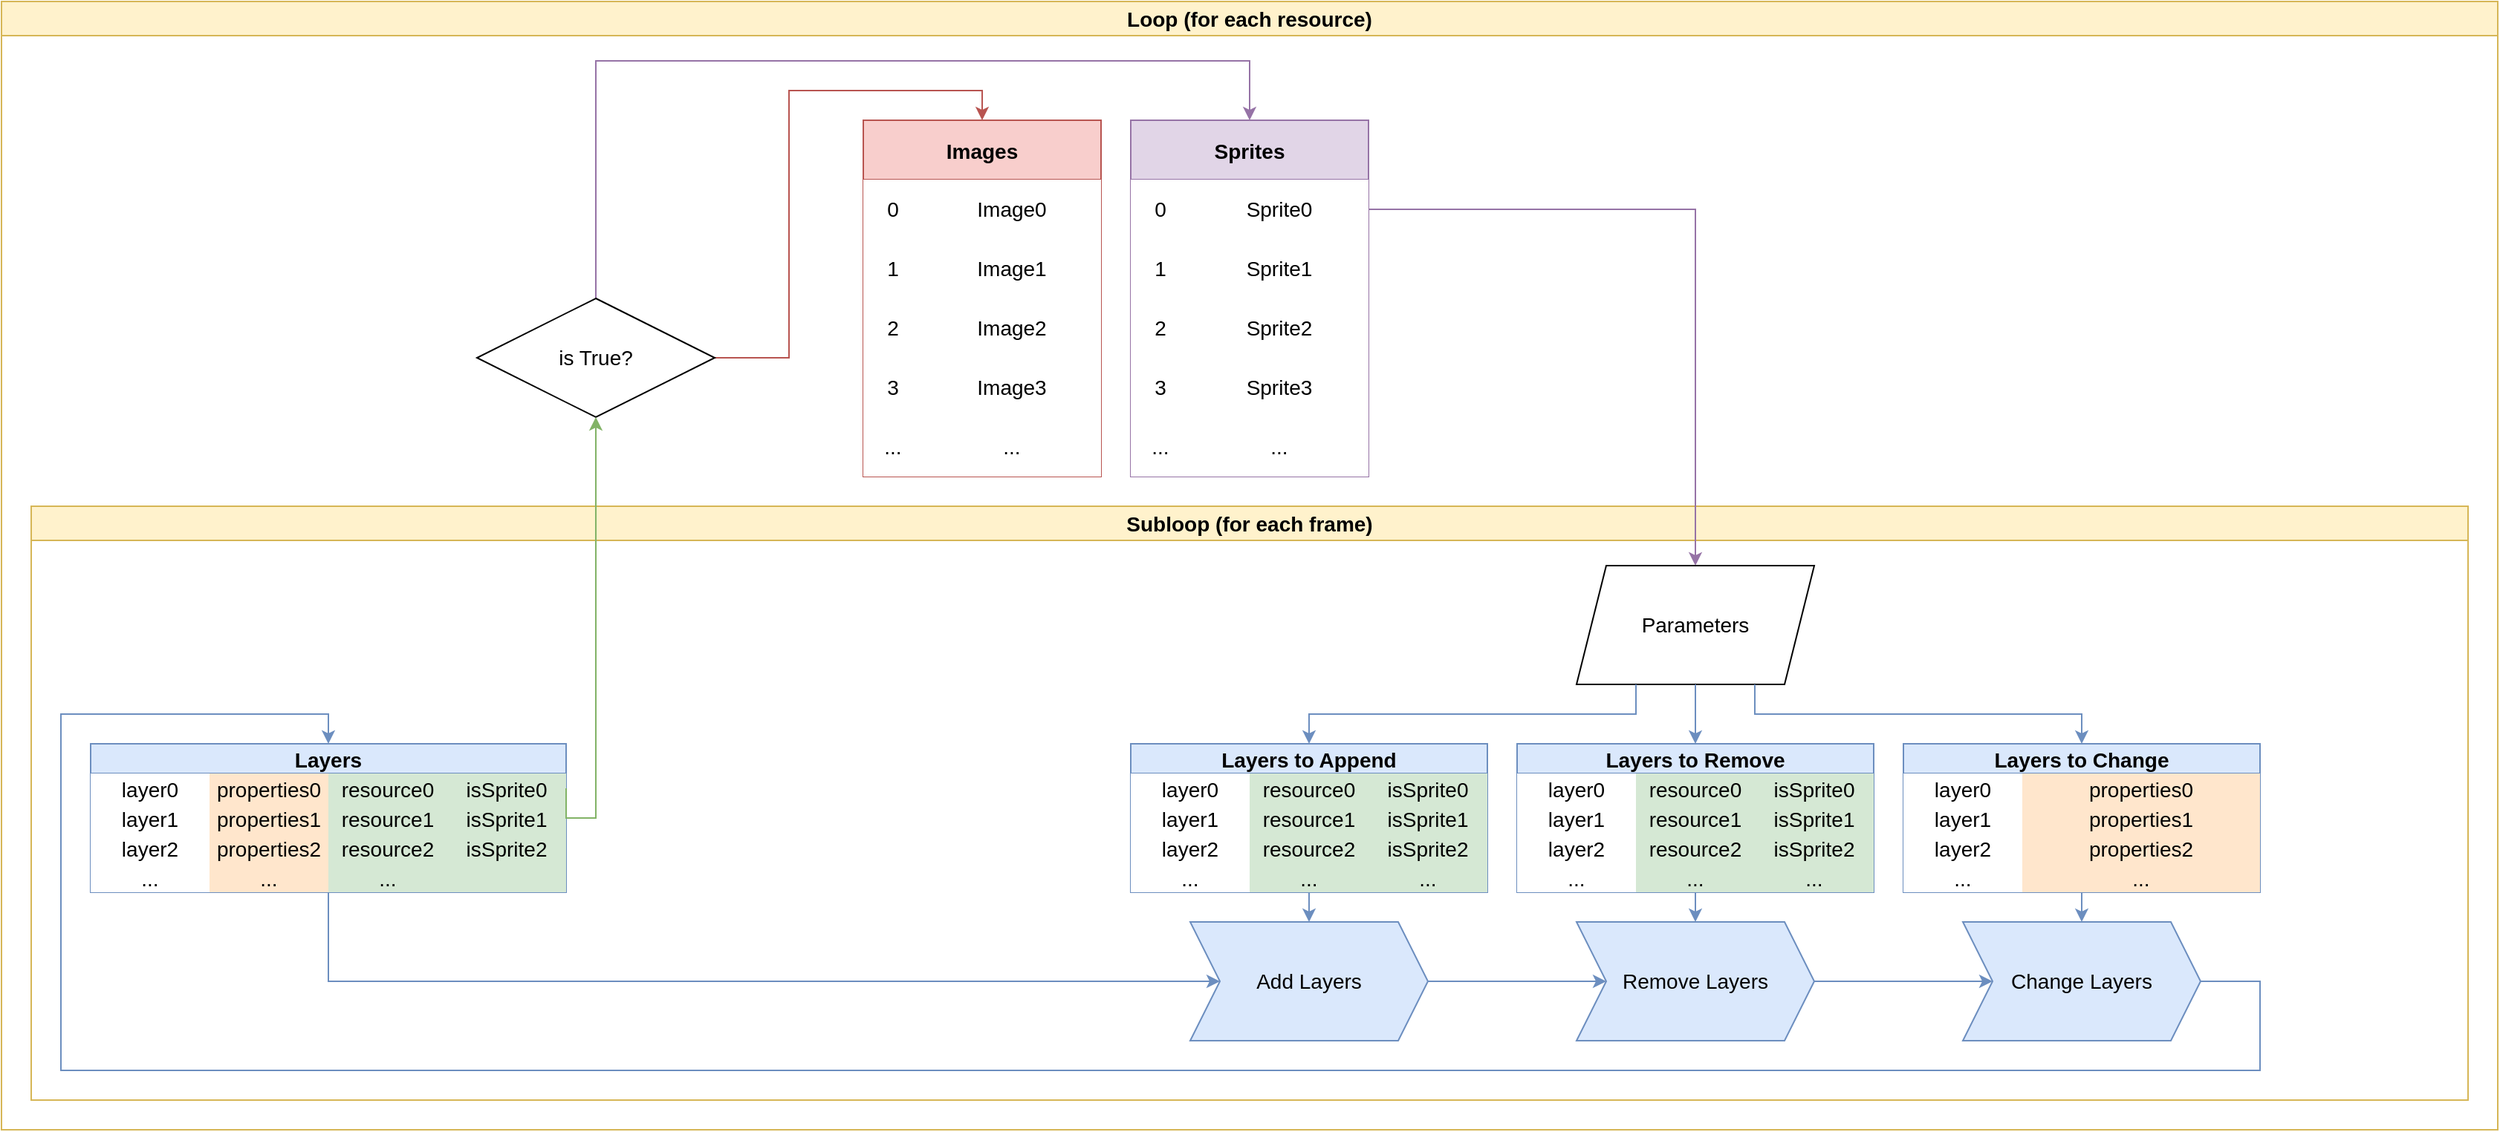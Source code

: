 <mxfile version="20.8.23" type="github">
  <diagram name="Page-1" id="c7558073-3199-34d8-9f00-42111426c3f3">
    <mxGraphModel dx="2825" dy="1462" grid="1" gridSize="10" guides="1" tooltips="1" connect="1" arrows="1" fold="1" page="0" pageScale="1" pageWidth="826" pageHeight="1169" background="none" math="0" shadow="0">
      <root>
        <mxCell id="0" />
        <mxCell id="1" parent="0" />
        <mxCell id="cezDRyDo6ckb8bEJlHmn-552" value="Loop (for each resource)" style="swimlane;whiteSpace=wrap;html=1;labelBackgroundColor=none;fontSize=14;fillColor=#fff2cc;strokeColor=#d6b656;fillStyle=auto;rounded=0;shadow=0;swimlaneLine=1;glass=0;swimlaneFillColor=none;" vertex="1" parent="1">
          <mxGeometry x="-660" y="-160" width="1680" height="760" as="geometry" />
        </mxCell>
        <mxCell id="cezDRyDo6ckb8bEJlHmn-385" value="Sprites" style="shape=table;startSize=40;container=1;collapsible=0;childLayout=tableLayout;strokeColor=#9673a6;fontSize=14;labelBackgroundColor=none;fillColor=#e1d5e7;fontStyle=1" vertex="1" parent="cezDRyDo6ckb8bEJlHmn-552">
          <mxGeometry x="760" y="80" width="160" height="240" as="geometry" />
        </mxCell>
        <mxCell id="cezDRyDo6ckb8bEJlHmn-386" value="" style="shape=tableRow;horizontal=0;startSize=0;swimlaneHead=0;swimlaneBody=0;strokeColor=inherit;top=0;left=0;bottom=0;right=0;collapsible=0;dropTarget=0;fillColor=none;points=[[0,0.5],[1,0.5]];portConstraint=eastwest;fontSize=14;" vertex="1" parent="cezDRyDo6ckb8bEJlHmn-385">
          <mxGeometry y="40" width="160" height="40" as="geometry" />
        </mxCell>
        <mxCell id="cezDRyDo6ckb8bEJlHmn-410" value="0" style="shape=partialRectangle;html=1;whiteSpace=wrap;connectable=0;overflow=hidden;top=0;left=0;bottom=0;right=0;pointerEvents=1;fontSize=14;" vertex="1" parent="cezDRyDo6ckb8bEJlHmn-386">
          <mxGeometry width="40" height="40" as="geometry">
            <mxRectangle width="40" height="40" as="alternateBounds" />
          </mxGeometry>
        </mxCell>
        <mxCell id="cezDRyDo6ckb8bEJlHmn-387" value="Sprite0" style="shape=partialRectangle;html=1;whiteSpace=wrap;connectable=0;overflow=hidden;top=0;left=0;bottom=0;right=0;pointerEvents=1;fontSize=14;" vertex="1" parent="cezDRyDo6ckb8bEJlHmn-386">
          <mxGeometry x="40" width="120" height="40" as="geometry">
            <mxRectangle width="120" height="40" as="alternateBounds" />
          </mxGeometry>
        </mxCell>
        <mxCell id="cezDRyDo6ckb8bEJlHmn-415" value="" style="shape=tableRow;horizontal=0;startSize=0;swimlaneHead=0;swimlaneBody=0;strokeColor=inherit;top=0;left=0;bottom=0;right=0;collapsible=0;dropTarget=0;fillColor=none;points=[[0,0.5],[1,0.5]];portConstraint=eastwest;fontSize=14;" vertex="1" parent="cezDRyDo6ckb8bEJlHmn-385">
          <mxGeometry y="80" width="160" height="40" as="geometry" />
        </mxCell>
        <mxCell id="cezDRyDo6ckb8bEJlHmn-416" value="1" style="shape=partialRectangle;html=1;whiteSpace=wrap;connectable=0;overflow=hidden;top=0;left=0;bottom=0;right=0;pointerEvents=1;fontSize=14;" vertex="1" parent="cezDRyDo6ckb8bEJlHmn-415">
          <mxGeometry width="40" height="40" as="geometry">
            <mxRectangle width="40" height="40" as="alternateBounds" />
          </mxGeometry>
        </mxCell>
        <mxCell id="cezDRyDo6ckb8bEJlHmn-417" value="Sprite1" style="shape=partialRectangle;html=1;whiteSpace=wrap;connectable=0;overflow=hidden;top=0;left=0;bottom=0;right=0;pointerEvents=1;fontSize=14;" vertex="1" parent="cezDRyDo6ckb8bEJlHmn-415">
          <mxGeometry x="40" width="120" height="40" as="geometry">
            <mxRectangle width="120" height="40" as="alternateBounds" />
          </mxGeometry>
        </mxCell>
        <mxCell id="cezDRyDo6ckb8bEJlHmn-390" value="" style="shape=tableRow;horizontal=0;startSize=0;swimlaneHead=0;swimlaneBody=0;strokeColor=inherit;top=0;left=0;bottom=0;right=0;collapsible=0;dropTarget=0;fillColor=none;points=[[0,0.5],[1,0.5]];portConstraint=eastwest;fontSize=14;" vertex="1" parent="cezDRyDo6ckb8bEJlHmn-385">
          <mxGeometry y="120" width="160" height="40" as="geometry" />
        </mxCell>
        <mxCell id="cezDRyDo6ckb8bEJlHmn-411" value="2" style="shape=partialRectangle;html=1;whiteSpace=wrap;connectable=0;overflow=hidden;top=0;left=0;bottom=0;right=0;pointerEvents=1;fontSize=14;" vertex="1" parent="cezDRyDo6ckb8bEJlHmn-390">
          <mxGeometry width="40" height="40" as="geometry">
            <mxRectangle width="40" height="40" as="alternateBounds" />
          </mxGeometry>
        </mxCell>
        <mxCell id="cezDRyDo6ckb8bEJlHmn-391" value="Sprite2" style="shape=partialRectangle;html=1;whiteSpace=wrap;connectable=0;overflow=hidden;top=0;left=0;bottom=0;right=0;pointerEvents=1;fontSize=14;" vertex="1" parent="cezDRyDo6ckb8bEJlHmn-390">
          <mxGeometry x="40" width="120" height="40" as="geometry">
            <mxRectangle width="120" height="40" as="alternateBounds" />
          </mxGeometry>
        </mxCell>
        <mxCell id="cezDRyDo6ckb8bEJlHmn-394" value="" style="shape=tableRow;horizontal=0;startSize=0;swimlaneHead=0;swimlaneBody=0;strokeColor=inherit;top=0;left=0;bottom=0;right=0;collapsible=0;dropTarget=0;fillColor=none;points=[[0,0.5],[1,0.5]];portConstraint=eastwest;fontSize=14;" vertex="1" parent="cezDRyDo6ckb8bEJlHmn-385">
          <mxGeometry y="160" width="160" height="40" as="geometry" />
        </mxCell>
        <mxCell id="cezDRyDo6ckb8bEJlHmn-412" value="3" style="shape=partialRectangle;html=1;whiteSpace=wrap;connectable=0;overflow=hidden;top=0;left=0;bottom=0;right=0;pointerEvents=1;fontSize=14;" vertex="1" parent="cezDRyDo6ckb8bEJlHmn-394">
          <mxGeometry width="40" height="40" as="geometry">
            <mxRectangle width="40" height="40" as="alternateBounds" />
          </mxGeometry>
        </mxCell>
        <mxCell id="cezDRyDo6ckb8bEJlHmn-395" value="Sprite3" style="shape=partialRectangle;html=1;whiteSpace=wrap;connectable=0;overflow=hidden;top=0;left=0;bottom=0;right=0;pointerEvents=1;fontSize=14;" vertex="1" parent="cezDRyDo6ckb8bEJlHmn-394">
          <mxGeometry x="40" width="120" height="40" as="geometry">
            <mxRectangle width="120" height="40" as="alternateBounds" />
          </mxGeometry>
        </mxCell>
        <mxCell id="cezDRyDo6ckb8bEJlHmn-398" style="shape=tableRow;horizontal=0;startSize=0;swimlaneHead=0;swimlaneBody=0;strokeColor=inherit;top=0;left=0;bottom=0;right=0;collapsible=0;dropTarget=0;fillColor=none;points=[[0,0.5],[1,0.5]];portConstraint=eastwest;fontSize=14;" vertex="1" parent="cezDRyDo6ckb8bEJlHmn-385">
          <mxGeometry y="200" width="160" height="40" as="geometry" />
        </mxCell>
        <mxCell id="cezDRyDo6ckb8bEJlHmn-413" value="..." style="shape=partialRectangle;html=1;whiteSpace=wrap;connectable=0;overflow=hidden;top=0;left=0;bottom=0;right=0;pointerEvents=1;fontSize=14;" vertex="1" parent="cezDRyDo6ckb8bEJlHmn-398">
          <mxGeometry width="40" height="40" as="geometry">
            <mxRectangle width="40" height="40" as="alternateBounds" />
          </mxGeometry>
        </mxCell>
        <mxCell id="cezDRyDo6ckb8bEJlHmn-399" value="..." style="shape=partialRectangle;html=1;whiteSpace=wrap;connectable=0;overflow=hidden;top=0;left=0;bottom=0;right=0;pointerEvents=1;fontSize=14;" vertex="1" parent="cezDRyDo6ckb8bEJlHmn-398">
          <mxGeometry x="40" width="120" height="40" as="geometry">
            <mxRectangle width="120" height="40" as="alternateBounds" />
          </mxGeometry>
        </mxCell>
        <mxCell id="cezDRyDo6ckb8bEJlHmn-528" value="Images" style="shape=table;startSize=40;container=1;collapsible=0;childLayout=tableLayout;strokeColor=#b85450;fontSize=14;labelBackgroundColor=none;fillColor=#f8cecc;fontStyle=1" vertex="1" parent="cezDRyDo6ckb8bEJlHmn-552">
          <mxGeometry x="580" y="80" width="160" height="240" as="geometry" />
        </mxCell>
        <mxCell id="cezDRyDo6ckb8bEJlHmn-529" value="" style="shape=tableRow;horizontal=0;startSize=0;swimlaneHead=0;swimlaneBody=0;strokeColor=inherit;top=0;left=0;bottom=0;right=0;collapsible=0;dropTarget=0;fillColor=none;points=[[0,0.5],[1,0.5]];portConstraint=eastwest;fontSize=14;" vertex="1" parent="cezDRyDo6ckb8bEJlHmn-528">
          <mxGeometry y="40" width="160" height="40" as="geometry" />
        </mxCell>
        <mxCell id="cezDRyDo6ckb8bEJlHmn-530" value="0" style="shape=partialRectangle;html=1;whiteSpace=wrap;connectable=0;overflow=hidden;top=0;left=0;bottom=0;right=0;pointerEvents=1;fontSize=14;" vertex="1" parent="cezDRyDo6ckb8bEJlHmn-529">
          <mxGeometry width="40" height="40" as="geometry">
            <mxRectangle width="40" height="40" as="alternateBounds" />
          </mxGeometry>
        </mxCell>
        <mxCell id="cezDRyDo6ckb8bEJlHmn-531" value="Image0" style="shape=partialRectangle;html=1;whiteSpace=wrap;connectable=0;overflow=hidden;top=0;left=0;bottom=0;right=0;pointerEvents=1;fontSize=14;" vertex="1" parent="cezDRyDo6ckb8bEJlHmn-529">
          <mxGeometry x="40" width="120" height="40" as="geometry">
            <mxRectangle width="120" height="40" as="alternateBounds" />
          </mxGeometry>
        </mxCell>
        <mxCell id="cezDRyDo6ckb8bEJlHmn-532" value="" style="shape=tableRow;horizontal=0;startSize=0;swimlaneHead=0;swimlaneBody=0;strokeColor=inherit;top=0;left=0;bottom=0;right=0;collapsible=0;dropTarget=0;fillColor=none;points=[[0,0.5],[1,0.5]];portConstraint=eastwest;fontSize=14;" vertex="1" parent="cezDRyDo6ckb8bEJlHmn-528">
          <mxGeometry y="80" width="160" height="40" as="geometry" />
        </mxCell>
        <mxCell id="cezDRyDo6ckb8bEJlHmn-533" value="1" style="shape=partialRectangle;html=1;whiteSpace=wrap;connectable=0;overflow=hidden;top=0;left=0;bottom=0;right=0;pointerEvents=1;fontSize=14;" vertex="1" parent="cezDRyDo6ckb8bEJlHmn-532">
          <mxGeometry width="40" height="40" as="geometry">
            <mxRectangle width="40" height="40" as="alternateBounds" />
          </mxGeometry>
        </mxCell>
        <mxCell id="cezDRyDo6ckb8bEJlHmn-534" value="Image1" style="shape=partialRectangle;html=1;whiteSpace=wrap;connectable=0;overflow=hidden;top=0;left=0;bottom=0;right=0;pointerEvents=1;fontSize=14;" vertex="1" parent="cezDRyDo6ckb8bEJlHmn-532">
          <mxGeometry x="40" width="120" height="40" as="geometry">
            <mxRectangle width="120" height="40" as="alternateBounds" />
          </mxGeometry>
        </mxCell>
        <mxCell id="cezDRyDo6ckb8bEJlHmn-535" value="" style="shape=tableRow;horizontal=0;startSize=0;swimlaneHead=0;swimlaneBody=0;strokeColor=inherit;top=0;left=0;bottom=0;right=0;collapsible=0;dropTarget=0;fillColor=none;points=[[0,0.5],[1,0.5]];portConstraint=eastwest;fontSize=14;" vertex="1" parent="cezDRyDo6ckb8bEJlHmn-528">
          <mxGeometry y="120" width="160" height="40" as="geometry" />
        </mxCell>
        <mxCell id="cezDRyDo6ckb8bEJlHmn-536" value="2" style="shape=partialRectangle;html=1;whiteSpace=wrap;connectable=0;overflow=hidden;top=0;left=0;bottom=0;right=0;pointerEvents=1;fontSize=14;" vertex="1" parent="cezDRyDo6ckb8bEJlHmn-535">
          <mxGeometry width="40" height="40" as="geometry">
            <mxRectangle width="40" height="40" as="alternateBounds" />
          </mxGeometry>
        </mxCell>
        <mxCell id="cezDRyDo6ckb8bEJlHmn-537" value="Image2" style="shape=partialRectangle;html=1;whiteSpace=wrap;connectable=0;overflow=hidden;top=0;left=0;bottom=0;right=0;pointerEvents=1;fontSize=14;" vertex="1" parent="cezDRyDo6ckb8bEJlHmn-535">
          <mxGeometry x="40" width="120" height="40" as="geometry">
            <mxRectangle width="120" height="40" as="alternateBounds" />
          </mxGeometry>
        </mxCell>
        <mxCell id="cezDRyDo6ckb8bEJlHmn-538" value="" style="shape=tableRow;horizontal=0;startSize=0;swimlaneHead=0;swimlaneBody=0;strokeColor=inherit;top=0;left=0;bottom=0;right=0;collapsible=0;dropTarget=0;fillColor=none;points=[[0,0.5],[1,0.5]];portConstraint=eastwest;fontSize=14;" vertex="1" parent="cezDRyDo6ckb8bEJlHmn-528">
          <mxGeometry y="160" width="160" height="40" as="geometry" />
        </mxCell>
        <mxCell id="cezDRyDo6ckb8bEJlHmn-539" value="3" style="shape=partialRectangle;html=1;whiteSpace=wrap;connectable=0;overflow=hidden;top=0;left=0;bottom=0;right=0;pointerEvents=1;fontSize=14;" vertex="1" parent="cezDRyDo6ckb8bEJlHmn-538">
          <mxGeometry width="40" height="40" as="geometry">
            <mxRectangle width="40" height="40" as="alternateBounds" />
          </mxGeometry>
        </mxCell>
        <mxCell id="cezDRyDo6ckb8bEJlHmn-540" value="Image3" style="shape=partialRectangle;html=1;whiteSpace=wrap;connectable=0;overflow=hidden;top=0;left=0;bottom=0;right=0;pointerEvents=1;fontSize=14;" vertex="1" parent="cezDRyDo6ckb8bEJlHmn-538">
          <mxGeometry x="40" width="120" height="40" as="geometry">
            <mxRectangle width="120" height="40" as="alternateBounds" />
          </mxGeometry>
        </mxCell>
        <mxCell id="cezDRyDo6ckb8bEJlHmn-541" style="shape=tableRow;horizontal=0;startSize=0;swimlaneHead=0;swimlaneBody=0;strokeColor=inherit;top=0;left=0;bottom=0;right=0;collapsible=0;dropTarget=0;fillColor=none;points=[[0,0.5],[1,0.5]];portConstraint=eastwest;fontSize=14;" vertex="1" parent="cezDRyDo6ckb8bEJlHmn-528">
          <mxGeometry y="200" width="160" height="40" as="geometry" />
        </mxCell>
        <mxCell id="cezDRyDo6ckb8bEJlHmn-542" value="..." style="shape=partialRectangle;html=1;whiteSpace=wrap;connectable=0;overflow=hidden;top=0;left=0;bottom=0;right=0;pointerEvents=1;fontSize=14;" vertex="1" parent="cezDRyDo6ckb8bEJlHmn-541">
          <mxGeometry width="40" height="40" as="geometry">
            <mxRectangle width="40" height="40" as="alternateBounds" />
          </mxGeometry>
        </mxCell>
        <mxCell id="cezDRyDo6ckb8bEJlHmn-543" value="..." style="shape=partialRectangle;html=1;whiteSpace=wrap;connectable=0;overflow=hidden;top=0;left=0;bottom=0;right=0;pointerEvents=1;fontSize=14;" vertex="1" parent="cezDRyDo6ckb8bEJlHmn-541">
          <mxGeometry x="40" width="120" height="40" as="geometry">
            <mxRectangle width="120" height="40" as="alternateBounds" />
          </mxGeometry>
        </mxCell>
        <mxCell id="cezDRyDo6ckb8bEJlHmn-561" style="edgeStyle=orthogonalEdgeStyle;rounded=0;orthogonalLoop=1;jettySize=auto;html=1;exitX=0.5;exitY=0;exitDx=0;exitDy=0;entryX=0.5;entryY=0;entryDx=0;entryDy=0;fontSize=14;fillColor=#e1d5e7;strokeColor=#9673a6;" edge="1" parent="cezDRyDo6ckb8bEJlHmn-552" source="cezDRyDo6ckb8bEJlHmn-547" target="cezDRyDo6ckb8bEJlHmn-385">
          <mxGeometry relative="1" as="geometry">
            <Array as="points">
              <mxPoint x="400" y="40" />
              <mxPoint x="840" y="40" />
            </Array>
          </mxGeometry>
        </mxCell>
        <mxCell id="cezDRyDo6ckb8bEJlHmn-562" style="edgeStyle=orthogonalEdgeStyle;rounded=0;orthogonalLoop=1;jettySize=auto;html=1;exitX=1;exitY=0.5;exitDx=0;exitDy=0;entryX=0.5;entryY=0;entryDx=0;entryDy=0;fontSize=14;fillColor=#f8cecc;strokeColor=#b85450;" edge="1" parent="cezDRyDo6ckb8bEJlHmn-552" source="cezDRyDo6ckb8bEJlHmn-547" target="cezDRyDo6ckb8bEJlHmn-528">
          <mxGeometry relative="1" as="geometry" />
        </mxCell>
        <mxCell id="cezDRyDo6ckb8bEJlHmn-547" value="is True?" style="rhombus;whiteSpace=wrap;html=1;labelBackgroundColor=none;fontSize=14;" vertex="1" parent="cezDRyDo6ckb8bEJlHmn-552">
          <mxGeometry x="320" y="200" width="160" height="80" as="geometry" />
        </mxCell>
        <mxCell id="cezDRyDo6ckb8bEJlHmn-545" value="Subloop (for each frame)" style="swimlane;whiteSpace=wrap;html=1;labelBackgroundColor=none;fontSize=14;fillColor=#fff2cc;strokeColor=#d6b656;" vertex="1" parent="cezDRyDo6ckb8bEJlHmn-552">
          <mxGeometry x="20" y="340" width="1640" height="400" as="geometry" />
        </mxCell>
        <mxCell id="cezDRyDo6ckb8bEJlHmn-308" value="Layers to Append" style="shape=table;startSize=20;container=1;collapsible=0;childLayout=tableLayout;strokeColor=#6c8ebf;fontSize=14;fillColor=#dae8fc;fontStyle=1" vertex="1" parent="cezDRyDo6ckb8bEJlHmn-545">
          <mxGeometry x="740" y="160" width="240" height="100" as="geometry" />
        </mxCell>
        <mxCell id="cezDRyDo6ckb8bEJlHmn-309" value="" style="shape=tableRow;horizontal=0;startSize=0;swimlaneHead=0;swimlaneBody=0;strokeColor=inherit;top=0;left=0;bottom=0;right=0;collapsible=0;dropTarget=0;fillColor=none;points=[[0,0.5],[1,0.5]];portConstraint=eastwest;fontSize=14;" vertex="1" parent="cezDRyDo6ckb8bEJlHmn-308">
          <mxGeometry y="20" width="240" height="20" as="geometry" />
        </mxCell>
        <mxCell id="cezDRyDo6ckb8bEJlHmn-310" value="layer0" style="shape=partialRectangle;html=1;whiteSpace=wrap;connectable=0;overflow=hidden;top=0;left=0;bottom=0;right=0;pointerEvents=1;fontSize=14;" vertex="1" parent="cezDRyDo6ckb8bEJlHmn-309">
          <mxGeometry width="80" height="20" as="geometry">
            <mxRectangle width="80" height="20" as="alternateBounds" />
          </mxGeometry>
        </mxCell>
        <mxCell id="cezDRyDo6ckb8bEJlHmn-311" value="resource0" style="shape=partialRectangle;html=1;whiteSpace=wrap;connectable=0;strokeColor=#82b366;overflow=hidden;fillColor=#d5e8d4;top=0;left=0;bottom=0;right=0;pointerEvents=1;fontSize=14;" vertex="1" parent="cezDRyDo6ckb8bEJlHmn-309">
          <mxGeometry x="80" width="80" height="20" as="geometry">
            <mxRectangle width="80" height="20" as="alternateBounds" />
          </mxGeometry>
        </mxCell>
        <mxCell id="cezDRyDo6ckb8bEJlHmn-312" value="isSprite0" style="shape=partialRectangle;html=1;whiteSpace=wrap;connectable=0;strokeColor=#82b366;overflow=hidden;fillColor=#d5e8d4;top=0;left=0;bottom=0;right=0;pointerEvents=1;fontSize=14;" vertex="1" parent="cezDRyDo6ckb8bEJlHmn-309">
          <mxGeometry x="160" width="80" height="20" as="geometry">
            <mxRectangle width="80" height="20" as="alternateBounds" />
          </mxGeometry>
        </mxCell>
        <mxCell id="cezDRyDo6ckb8bEJlHmn-313" value="" style="shape=tableRow;horizontal=0;startSize=0;swimlaneHead=0;swimlaneBody=0;strokeColor=inherit;top=0;left=0;bottom=0;right=0;collapsible=0;dropTarget=0;fillColor=none;points=[[0,0.5],[1,0.5]];portConstraint=eastwest;fontSize=14;" vertex="1" parent="cezDRyDo6ckb8bEJlHmn-308">
          <mxGeometry y="40" width="240" height="20" as="geometry" />
        </mxCell>
        <mxCell id="cezDRyDo6ckb8bEJlHmn-314" value="layer1" style="shape=partialRectangle;html=1;whiteSpace=wrap;connectable=0;overflow=hidden;top=0;left=0;bottom=0;right=0;pointerEvents=1;fontSize=14;" vertex="1" parent="cezDRyDo6ckb8bEJlHmn-313">
          <mxGeometry width="80" height="20" as="geometry">
            <mxRectangle width="80" height="20" as="alternateBounds" />
          </mxGeometry>
        </mxCell>
        <mxCell id="cezDRyDo6ckb8bEJlHmn-315" value="resource1" style="shape=partialRectangle;html=1;whiteSpace=wrap;connectable=0;strokeColor=#82b366;overflow=hidden;fillColor=#d5e8d4;top=0;left=0;bottom=0;right=0;pointerEvents=1;fontSize=14;" vertex="1" parent="cezDRyDo6ckb8bEJlHmn-313">
          <mxGeometry x="80" width="80" height="20" as="geometry">
            <mxRectangle width="80" height="20" as="alternateBounds" />
          </mxGeometry>
        </mxCell>
        <mxCell id="cezDRyDo6ckb8bEJlHmn-316" value="isSprite1" style="shape=partialRectangle;html=1;whiteSpace=wrap;connectable=0;strokeColor=#82b366;overflow=hidden;fillColor=#d5e8d4;top=0;left=0;bottom=0;right=0;pointerEvents=1;fontSize=14;" vertex="1" parent="cezDRyDo6ckb8bEJlHmn-313">
          <mxGeometry x="160" width="80" height="20" as="geometry">
            <mxRectangle width="80" height="20" as="alternateBounds" />
          </mxGeometry>
        </mxCell>
        <mxCell id="cezDRyDo6ckb8bEJlHmn-317" value="" style="shape=tableRow;horizontal=0;startSize=0;swimlaneHead=0;swimlaneBody=0;strokeColor=inherit;top=0;left=0;bottom=0;right=0;collapsible=0;dropTarget=0;fillColor=none;points=[[0,0.5],[1,0.5]];portConstraint=eastwest;fontSize=14;" vertex="1" parent="cezDRyDo6ckb8bEJlHmn-308">
          <mxGeometry y="60" width="240" height="20" as="geometry" />
        </mxCell>
        <mxCell id="cezDRyDo6ckb8bEJlHmn-318" value="layer2" style="shape=partialRectangle;html=1;whiteSpace=wrap;connectable=0;overflow=hidden;top=0;left=0;bottom=0;right=0;pointerEvents=1;fontSize=14;" vertex="1" parent="cezDRyDo6ckb8bEJlHmn-317">
          <mxGeometry width="80" height="20" as="geometry">
            <mxRectangle width="80" height="20" as="alternateBounds" />
          </mxGeometry>
        </mxCell>
        <mxCell id="cezDRyDo6ckb8bEJlHmn-319" value="resource2" style="shape=partialRectangle;html=1;whiteSpace=wrap;connectable=0;strokeColor=#82b366;overflow=hidden;fillColor=#d5e8d4;top=0;left=0;bottom=0;right=0;pointerEvents=1;fontSize=14;" vertex="1" parent="cezDRyDo6ckb8bEJlHmn-317">
          <mxGeometry x="80" width="80" height="20" as="geometry">
            <mxRectangle width="80" height="20" as="alternateBounds" />
          </mxGeometry>
        </mxCell>
        <mxCell id="cezDRyDo6ckb8bEJlHmn-320" value="isSprite2" style="shape=partialRectangle;html=1;whiteSpace=wrap;connectable=0;strokeColor=#82b366;overflow=hidden;fillColor=#d5e8d4;top=0;left=0;bottom=0;right=0;pointerEvents=1;fontSize=14;" vertex="1" parent="cezDRyDo6ckb8bEJlHmn-317">
          <mxGeometry x="160" width="80" height="20" as="geometry">
            <mxRectangle width="80" height="20" as="alternateBounds" />
          </mxGeometry>
        </mxCell>
        <mxCell id="cezDRyDo6ckb8bEJlHmn-324" style="shape=tableRow;horizontal=0;startSize=0;swimlaneHead=0;swimlaneBody=0;strokeColor=inherit;top=0;left=0;bottom=0;right=0;collapsible=0;dropTarget=0;fillColor=none;points=[[0,0.5],[1,0.5]];portConstraint=eastwest;fontSize=14;" vertex="1" parent="cezDRyDo6ckb8bEJlHmn-308">
          <mxGeometry y="80" width="240" height="20" as="geometry" />
        </mxCell>
        <mxCell id="cezDRyDo6ckb8bEJlHmn-325" value="..." style="shape=partialRectangle;html=1;whiteSpace=wrap;connectable=0;overflow=hidden;top=0;left=0;bottom=0;right=0;pointerEvents=1;fontSize=14;" vertex="1" parent="cezDRyDo6ckb8bEJlHmn-324">
          <mxGeometry width="80" height="20" as="geometry">
            <mxRectangle width="80" height="20" as="alternateBounds" />
          </mxGeometry>
        </mxCell>
        <mxCell id="cezDRyDo6ckb8bEJlHmn-326" value="..." style="shape=partialRectangle;html=1;whiteSpace=wrap;connectable=0;strokeColor=#82b366;overflow=hidden;fillColor=#d5e8d4;top=0;left=0;bottom=0;right=0;pointerEvents=1;fontSize=14;" vertex="1" parent="cezDRyDo6ckb8bEJlHmn-324">
          <mxGeometry x="80" width="80" height="20" as="geometry">
            <mxRectangle width="80" height="20" as="alternateBounds" />
          </mxGeometry>
        </mxCell>
        <mxCell id="cezDRyDo6ckb8bEJlHmn-327" value="..." style="shape=partialRectangle;html=1;whiteSpace=wrap;connectable=0;strokeColor=#82b366;overflow=hidden;fillColor=#d5e8d4;top=0;left=0;bottom=0;right=0;pointerEvents=1;fontSize=14;" vertex="1" parent="cezDRyDo6ckb8bEJlHmn-324">
          <mxGeometry x="160" width="80" height="20" as="geometry">
            <mxRectangle width="80" height="20" as="alternateBounds" />
          </mxGeometry>
        </mxCell>
        <mxCell id="cezDRyDo6ckb8bEJlHmn-340" value="Layers to Remove" style="shape=table;startSize=20;container=1;collapsible=0;childLayout=tableLayout;strokeColor=#6c8ebf;fontSize=14;fillColor=#dae8fc;fontStyle=1" vertex="1" parent="cezDRyDo6ckb8bEJlHmn-545">
          <mxGeometry x="1000" y="160" width="240" height="100" as="geometry" />
        </mxCell>
        <mxCell id="cezDRyDo6ckb8bEJlHmn-341" value="" style="shape=tableRow;horizontal=0;startSize=0;swimlaneHead=0;swimlaneBody=0;strokeColor=inherit;top=0;left=0;bottom=0;right=0;collapsible=0;dropTarget=0;fillColor=none;points=[[0,0.5],[1,0.5]];portConstraint=eastwest;fontSize=14;" vertex="1" parent="cezDRyDo6ckb8bEJlHmn-340">
          <mxGeometry y="20" width="240" height="20" as="geometry" />
        </mxCell>
        <mxCell id="cezDRyDo6ckb8bEJlHmn-342" value="layer0" style="shape=partialRectangle;html=1;whiteSpace=wrap;connectable=0;overflow=hidden;top=0;left=0;bottom=0;right=0;pointerEvents=1;fontSize=14;" vertex="1" parent="cezDRyDo6ckb8bEJlHmn-341">
          <mxGeometry width="80" height="20" as="geometry">
            <mxRectangle width="80" height="20" as="alternateBounds" />
          </mxGeometry>
        </mxCell>
        <mxCell id="cezDRyDo6ckb8bEJlHmn-343" value="resource0" style="shape=partialRectangle;html=1;whiteSpace=wrap;connectable=0;strokeColor=#82b366;overflow=hidden;fillColor=#d5e8d4;top=0;left=0;bottom=0;right=0;pointerEvents=1;fontSize=14;" vertex="1" parent="cezDRyDo6ckb8bEJlHmn-341">
          <mxGeometry x="80" width="80" height="20" as="geometry">
            <mxRectangle width="80" height="20" as="alternateBounds" />
          </mxGeometry>
        </mxCell>
        <mxCell id="cezDRyDo6ckb8bEJlHmn-344" value="isSprite0" style="shape=partialRectangle;html=1;whiteSpace=wrap;connectable=0;strokeColor=#82b366;overflow=hidden;fillColor=#d5e8d4;top=0;left=0;bottom=0;right=0;pointerEvents=1;fontSize=14;" vertex="1" parent="cezDRyDo6ckb8bEJlHmn-341">
          <mxGeometry x="160" width="80" height="20" as="geometry">
            <mxRectangle width="80" height="20" as="alternateBounds" />
          </mxGeometry>
        </mxCell>
        <mxCell id="cezDRyDo6ckb8bEJlHmn-345" value="" style="shape=tableRow;horizontal=0;startSize=0;swimlaneHead=0;swimlaneBody=0;strokeColor=inherit;top=0;left=0;bottom=0;right=0;collapsible=0;dropTarget=0;fillColor=none;points=[[0,0.5],[1,0.5]];portConstraint=eastwest;fontSize=14;" vertex="1" parent="cezDRyDo6ckb8bEJlHmn-340">
          <mxGeometry y="40" width="240" height="20" as="geometry" />
        </mxCell>
        <mxCell id="cezDRyDo6ckb8bEJlHmn-346" value="layer1" style="shape=partialRectangle;html=1;whiteSpace=wrap;connectable=0;overflow=hidden;top=0;left=0;bottom=0;right=0;pointerEvents=1;fontSize=14;" vertex="1" parent="cezDRyDo6ckb8bEJlHmn-345">
          <mxGeometry width="80" height="20" as="geometry">
            <mxRectangle width="80" height="20" as="alternateBounds" />
          </mxGeometry>
        </mxCell>
        <mxCell id="cezDRyDo6ckb8bEJlHmn-347" value="resource1" style="shape=partialRectangle;html=1;whiteSpace=wrap;connectable=0;strokeColor=#82b366;overflow=hidden;fillColor=#d5e8d4;top=0;left=0;bottom=0;right=0;pointerEvents=1;fontSize=14;" vertex="1" parent="cezDRyDo6ckb8bEJlHmn-345">
          <mxGeometry x="80" width="80" height="20" as="geometry">
            <mxRectangle width="80" height="20" as="alternateBounds" />
          </mxGeometry>
        </mxCell>
        <mxCell id="cezDRyDo6ckb8bEJlHmn-348" value="isSprite1" style="shape=partialRectangle;html=1;whiteSpace=wrap;connectable=0;strokeColor=#82b366;overflow=hidden;fillColor=#d5e8d4;top=0;left=0;bottom=0;right=0;pointerEvents=1;fontSize=14;" vertex="1" parent="cezDRyDo6ckb8bEJlHmn-345">
          <mxGeometry x="160" width="80" height="20" as="geometry">
            <mxRectangle width="80" height="20" as="alternateBounds" />
          </mxGeometry>
        </mxCell>
        <mxCell id="cezDRyDo6ckb8bEJlHmn-349" value="" style="shape=tableRow;horizontal=0;startSize=0;swimlaneHead=0;swimlaneBody=0;strokeColor=inherit;top=0;left=0;bottom=0;right=0;collapsible=0;dropTarget=0;fillColor=none;points=[[0,0.5],[1,0.5]];portConstraint=eastwest;fontSize=14;" vertex="1" parent="cezDRyDo6ckb8bEJlHmn-340">
          <mxGeometry y="60" width="240" height="20" as="geometry" />
        </mxCell>
        <mxCell id="cezDRyDo6ckb8bEJlHmn-350" value="layer2" style="shape=partialRectangle;html=1;whiteSpace=wrap;connectable=0;overflow=hidden;top=0;left=0;bottom=0;right=0;pointerEvents=1;fontSize=14;" vertex="1" parent="cezDRyDo6ckb8bEJlHmn-349">
          <mxGeometry width="80" height="20" as="geometry">
            <mxRectangle width="80" height="20" as="alternateBounds" />
          </mxGeometry>
        </mxCell>
        <mxCell id="cezDRyDo6ckb8bEJlHmn-351" value="resource2" style="shape=partialRectangle;html=1;whiteSpace=wrap;connectable=0;strokeColor=#82b366;overflow=hidden;fillColor=#d5e8d4;top=0;left=0;bottom=0;right=0;pointerEvents=1;fontSize=14;" vertex="1" parent="cezDRyDo6ckb8bEJlHmn-349">
          <mxGeometry x="80" width="80" height="20" as="geometry">
            <mxRectangle width="80" height="20" as="alternateBounds" />
          </mxGeometry>
        </mxCell>
        <mxCell id="cezDRyDo6ckb8bEJlHmn-352" value="isSprite2" style="shape=partialRectangle;html=1;whiteSpace=wrap;connectable=0;strokeColor=#82b366;overflow=hidden;fillColor=#d5e8d4;top=0;left=0;bottom=0;right=0;pointerEvents=1;fontSize=14;" vertex="1" parent="cezDRyDo6ckb8bEJlHmn-349">
          <mxGeometry x="160" width="80" height="20" as="geometry">
            <mxRectangle width="80" height="20" as="alternateBounds" />
          </mxGeometry>
        </mxCell>
        <mxCell id="cezDRyDo6ckb8bEJlHmn-353" style="shape=tableRow;horizontal=0;startSize=0;swimlaneHead=0;swimlaneBody=0;strokeColor=inherit;top=0;left=0;bottom=0;right=0;collapsible=0;dropTarget=0;fillColor=none;points=[[0,0.5],[1,0.5]];portConstraint=eastwest;fontSize=14;" vertex="1" parent="cezDRyDo6ckb8bEJlHmn-340">
          <mxGeometry y="80" width="240" height="20" as="geometry" />
        </mxCell>
        <mxCell id="cezDRyDo6ckb8bEJlHmn-354" value="..." style="shape=partialRectangle;html=1;whiteSpace=wrap;connectable=0;overflow=hidden;top=0;left=0;bottom=0;right=0;pointerEvents=1;fontSize=14;" vertex="1" parent="cezDRyDo6ckb8bEJlHmn-353">
          <mxGeometry width="80" height="20" as="geometry">
            <mxRectangle width="80" height="20" as="alternateBounds" />
          </mxGeometry>
        </mxCell>
        <mxCell id="cezDRyDo6ckb8bEJlHmn-355" value="..." style="shape=partialRectangle;html=1;whiteSpace=wrap;connectable=0;strokeColor=#82b366;overflow=hidden;fillColor=#d5e8d4;top=0;left=0;bottom=0;right=0;pointerEvents=1;fontSize=14;" vertex="1" parent="cezDRyDo6ckb8bEJlHmn-353">
          <mxGeometry x="80" width="80" height="20" as="geometry">
            <mxRectangle width="80" height="20" as="alternateBounds" />
          </mxGeometry>
        </mxCell>
        <mxCell id="cezDRyDo6ckb8bEJlHmn-356" value="..." style="shape=partialRectangle;html=1;whiteSpace=wrap;connectable=0;strokeColor=#82b366;overflow=hidden;fillColor=#d5e8d4;top=0;left=0;bottom=0;right=0;pointerEvents=1;fontSize=14;" vertex="1" parent="cezDRyDo6ckb8bEJlHmn-353">
          <mxGeometry x="160" width="80" height="20" as="geometry">
            <mxRectangle width="80" height="20" as="alternateBounds" />
          </mxGeometry>
        </mxCell>
        <mxCell id="cezDRyDo6ckb8bEJlHmn-357" value="Layers to Change" style="shape=table;startSize=20;container=1;collapsible=0;childLayout=tableLayout;strokeColor=#6c8ebf;fontSize=14;fillColor=#dae8fc;fontStyle=1" vertex="1" parent="cezDRyDo6ckb8bEJlHmn-545">
          <mxGeometry x="1260" y="160" width="240" height="100" as="geometry" />
        </mxCell>
        <mxCell id="cezDRyDo6ckb8bEJlHmn-358" value="" style="shape=tableRow;horizontal=0;startSize=0;swimlaneHead=0;swimlaneBody=0;strokeColor=inherit;top=0;left=0;bottom=0;right=0;collapsible=0;dropTarget=0;fillColor=none;points=[[0,0.5],[1,0.5]];portConstraint=eastwest;fontSize=14;" vertex="1" parent="cezDRyDo6ckb8bEJlHmn-357">
          <mxGeometry y="20" width="240" height="20" as="geometry" />
        </mxCell>
        <mxCell id="cezDRyDo6ckb8bEJlHmn-359" value="layer0" style="shape=partialRectangle;html=1;whiteSpace=wrap;connectable=0;overflow=hidden;top=0;left=0;bottom=0;right=0;pointerEvents=1;fontSize=14;" vertex="1" parent="cezDRyDo6ckb8bEJlHmn-358">
          <mxGeometry width="80" height="20" as="geometry">
            <mxRectangle width="80" height="20" as="alternateBounds" />
          </mxGeometry>
        </mxCell>
        <mxCell id="cezDRyDo6ckb8bEJlHmn-360" value="properties0" style="shape=partialRectangle;html=1;whiteSpace=wrap;connectable=0;strokeColor=#d79b00;overflow=hidden;fillColor=#ffe6cc;top=0;left=0;bottom=0;right=0;pointerEvents=1;fontSize=14;" vertex="1" parent="cezDRyDo6ckb8bEJlHmn-358">
          <mxGeometry x="80" width="160" height="20" as="geometry">
            <mxRectangle width="160" height="20" as="alternateBounds" />
          </mxGeometry>
        </mxCell>
        <mxCell id="cezDRyDo6ckb8bEJlHmn-362" value="" style="shape=tableRow;horizontal=0;startSize=0;swimlaneHead=0;swimlaneBody=0;strokeColor=inherit;top=0;left=0;bottom=0;right=0;collapsible=0;dropTarget=0;fillColor=none;points=[[0,0.5],[1,0.5]];portConstraint=eastwest;fontSize=14;" vertex="1" parent="cezDRyDo6ckb8bEJlHmn-357">
          <mxGeometry y="40" width="240" height="20" as="geometry" />
        </mxCell>
        <mxCell id="cezDRyDo6ckb8bEJlHmn-363" value="layer1" style="shape=partialRectangle;html=1;whiteSpace=wrap;connectable=0;overflow=hidden;top=0;left=0;bottom=0;right=0;pointerEvents=1;fontSize=14;" vertex="1" parent="cezDRyDo6ckb8bEJlHmn-362">
          <mxGeometry width="80" height="20" as="geometry">
            <mxRectangle width="80" height="20" as="alternateBounds" />
          </mxGeometry>
        </mxCell>
        <mxCell id="cezDRyDo6ckb8bEJlHmn-364" value="properties1" style="shape=partialRectangle;html=1;whiteSpace=wrap;connectable=0;strokeColor=#d79b00;overflow=hidden;fillColor=#ffe6cc;top=0;left=0;bottom=0;right=0;pointerEvents=1;fontSize=14;" vertex="1" parent="cezDRyDo6ckb8bEJlHmn-362">
          <mxGeometry x="80" width="160" height="20" as="geometry">
            <mxRectangle width="160" height="20" as="alternateBounds" />
          </mxGeometry>
        </mxCell>
        <mxCell id="cezDRyDo6ckb8bEJlHmn-366" value="" style="shape=tableRow;horizontal=0;startSize=0;swimlaneHead=0;swimlaneBody=0;strokeColor=inherit;top=0;left=0;bottom=0;right=0;collapsible=0;dropTarget=0;fillColor=none;points=[[0,0.5],[1,0.5]];portConstraint=eastwest;fontSize=14;" vertex="1" parent="cezDRyDo6ckb8bEJlHmn-357">
          <mxGeometry y="60" width="240" height="20" as="geometry" />
        </mxCell>
        <mxCell id="cezDRyDo6ckb8bEJlHmn-367" value="layer2" style="shape=partialRectangle;html=1;whiteSpace=wrap;connectable=0;overflow=hidden;top=0;left=0;bottom=0;right=0;pointerEvents=1;fontSize=14;" vertex="1" parent="cezDRyDo6ckb8bEJlHmn-366">
          <mxGeometry width="80" height="20" as="geometry">
            <mxRectangle width="80" height="20" as="alternateBounds" />
          </mxGeometry>
        </mxCell>
        <mxCell id="cezDRyDo6ckb8bEJlHmn-368" value="properties2" style="shape=partialRectangle;html=1;whiteSpace=wrap;connectable=0;strokeColor=#d79b00;overflow=hidden;fillColor=#ffe6cc;top=0;left=0;bottom=0;right=0;pointerEvents=1;fontSize=14;" vertex="1" parent="cezDRyDo6ckb8bEJlHmn-366">
          <mxGeometry x="80" width="160" height="20" as="geometry">
            <mxRectangle width="160" height="20" as="alternateBounds" />
          </mxGeometry>
        </mxCell>
        <mxCell id="cezDRyDo6ckb8bEJlHmn-370" style="shape=tableRow;horizontal=0;startSize=0;swimlaneHead=0;swimlaneBody=0;strokeColor=inherit;top=0;left=0;bottom=0;right=0;collapsible=0;dropTarget=0;fillColor=none;points=[[0,0.5],[1,0.5]];portConstraint=eastwest;fontSize=14;" vertex="1" parent="cezDRyDo6ckb8bEJlHmn-357">
          <mxGeometry y="80" width="240" height="20" as="geometry" />
        </mxCell>
        <mxCell id="cezDRyDo6ckb8bEJlHmn-371" value="..." style="shape=partialRectangle;html=1;whiteSpace=wrap;connectable=0;overflow=hidden;top=0;left=0;bottom=0;right=0;pointerEvents=1;fontSize=14;" vertex="1" parent="cezDRyDo6ckb8bEJlHmn-370">
          <mxGeometry width="80" height="20" as="geometry">
            <mxRectangle width="80" height="20" as="alternateBounds" />
          </mxGeometry>
        </mxCell>
        <mxCell id="cezDRyDo6ckb8bEJlHmn-372" value="..." style="shape=partialRectangle;html=1;whiteSpace=wrap;connectable=0;strokeColor=#d79b00;overflow=hidden;fillColor=#ffe6cc;top=0;left=0;bottom=0;right=0;pointerEvents=1;fontSize=14;" vertex="1" parent="cezDRyDo6ckb8bEJlHmn-370">
          <mxGeometry x="80" width="160" height="20" as="geometry">
            <mxRectangle width="160" height="20" as="alternateBounds" />
          </mxGeometry>
        </mxCell>
        <mxCell id="cezDRyDo6ckb8bEJlHmn-441" value="Add Layers" style="shape=step;perimeter=stepPerimeter;whiteSpace=wrap;html=1;fixedSize=1;labelBackgroundColor=none;fontSize=14;fillColor=#dae8fc;strokeColor=#6c8ebf;" vertex="1" parent="cezDRyDo6ckb8bEJlHmn-545">
          <mxGeometry x="780" y="280" width="160" height="80" as="geometry" />
        </mxCell>
        <mxCell id="cezDRyDo6ckb8bEJlHmn-444" style="edgeStyle=orthogonalEdgeStyle;rounded=0;orthogonalLoop=1;jettySize=auto;html=1;exitX=0.5;exitY=1;exitDx=0;exitDy=0;entryX=0.5;entryY=0;entryDx=0;entryDy=0;fontSize=14;fillColor=#dae8fc;strokeColor=#6c8ebf;" edge="1" parent="cezDRyDo6ckb8bEJlHmn-545" source="cezDRyDo6ckb8bEJlHmn-308" target="cezDRyDo6ckb8bEJlHmn-441">
          <mxGeometry relative="1" as="geometry" />
        </mxCell>
        <mxCell id="cezDRyDo6ckb8bEJlHmn-560" style="edgeStyle=orthogonalEdgeStyle;rounded=0;orthogonalLoop=1;jettySize=auto;html=1;exitX=1;exitY=0.5;exitDx=0;exitDy=0;fontSize=14;fillColor=#dae8fc;strokeColor=#6c8ebf;" edge="1" parent="cezDRyDo6ckb8bEJlHmn-545" source="cezDRyDo6ckb8bEJlHmn-445" target="cezDRyDo6ckb8bEJlHmn-448">
          <mxGeometry relative="1" as="geometry" />
        </mxCell>
        <mxCell id="cezDRyDo6ckb8bEJlHmn-445" value="Remove Layers" style="shape=step;perimeter=stepPerimeter;whiteSpace=wrap;html=1;fixedSize=1;labelBackgroundColor=none;fontSize=14;fillColor=#dae8fc;strokeColor=#6c8ebf;" vertex="1" parent="cezDRyDo6ckb8bEJlHmn-545">
          <mxGeometry x="1040" y="280" width="160" height="80" as="geometry" />
        </mxCell>
        <mxCell id="cezDRyDo6ckb8bEJlHmn-447" style="edgeStyle=orthogonalEdgeStyle;rounded=0;orthogonalLoop=1;jettySize=auto;html=1;exitX=0.5;exitY=1;exitDx=0;exitDy=0;entryX=0.5;entryY=0;entryDx=0;entryDy=0;fontSize=14;fillColor=#dae8fc;strokeColor=#6c8ebf;" edge="1" parent="cezDRyDo6ckb8bEJlHmn-545" source="cezDRyDo6ckb8bEJlHmn-340" target="cezDRyDo6ckb8bEJlHmn-445">
          <mxGeometry relative="1" as="geometry" />
        </mxCell>
        <mxCell id="cezDRyDo6ckb8bEJlHmn-446" style="edgeStyle=orthogonalEdgeStyle;rounded=0;orthogonalLoop=1;jettySize=auto;html=1;exitX=1;exitY=0.5;exitDx=0;exitDy=0;fontSize=14;fillColor=#dae8fc;strokeColor=#6c8ebf;" edge="1" parent="cezDRyDo6ckb8bEJlHmn-545" source="cezDRyDo6ckb8bEJlHmn-441" target="cezDRyDo6ckb8bEJlHmn-445">
          <mxGeometry relative="1" as="geometry" />
        </mxCell>
        <mxCell id="cezDRyDo6ckb8bEJlHmn-448" value="Change Layers" style="shape=step;perimeter=stepPerimeter;whiteSpace=wrap;html=1;fixedSize=1;labelBackgroundColor=none;fontSize=14;fillColor=#dae8fc;strokeColor=#6c8ebf;" vertex="1" parent="cezDRyDo6ckb8bEJlHmn-545">
          <mxGeometry x="1300" y="280" width="160" height="80" as="geometry" />
        </mxCell>
        <mxCell id="cezDRyDo6ckb8bEJlHmn-449" style="edgeStyle=orthogonalEdgeStyle;rounded=0;orthogonalLoop=1;jettySize=auto;html=1;exitX=0.5;exitY=1;exitDx=0;exitDy=0;entryX=0.5;entryY=0;entryDx=0;entryDy=0;fontSize=14;fillColor=#dae8fc;strokeColor=#6c8ebf;" edge="1" parent="cezDRyDo6ckb8bEJlHmn-545" source="cezDRyDo6ckb8bEJlHmn-357" target="cezDRyDo6ckb8bEJlHmn-448">
          <mxGeometry relative="1" as="geometry" />
        </mxCell>
        <mxCell id="cezDRyDo6ckb8bEJlHmn-518" style="edgeStyle=orthogonalEdgeStyle;rounded=0;orthogonalLoop=1;jettySize=auto;html=1;exitX=0.5;exitY=1;exitDx=0;exitDy=0;entryX=0;entryY=0.5;entryDx=0;entryDy=0;fontSize=14;fillColor=#dae8fc;strokeColor=#6c8ebf;" edge="1" parent="cezDRyDo6ckb8bEJlHmn-545" source="cezDRyDo6ckb8bEJlHmn-464" target="cezDRyDo6ckb8bEJlHmn-441">
          <mxGeometry relative="1" as="geometry">
            <Array as="points">
              <mxPoint x="200" y="320" />
            </Array>
          </mxGeometry>
        </mxCell>
        <mxCell id="cezDRyDo6ckb8bEJlHmn-464" value="Layers" style="shape=table;startSize=20;container=1;collapsible=0;childLayout=tableLayout;strokeColor=#6c8ebf;fontSize=14;fillColor=#dae8fc;fontStyle=1" vertex="1" parent="cezDRyDo6ckb8bEJlHmn-545">
          <mxGeometry x="40" y="160" width="320.0" height="100" as="geometry" />
        </mxCell>
        <mxCell id="cezDRyDo6ckb8bEJlHmn-465" value="" style="shape=tableRow;horizontal=0;startSize=0;swimlaneHead=0;swimlaneBody=0;strokeColor=inherit;top=0;left=0;bottom=0;right=0;collapsible=0;dropTarget=0;fillColor=none;points=[[0,0.5],[1,0.5]];portConstraint=eastwest;fontSize=14;" vertex="1" parent="cezDRyDo6ckb8bEJlHmn-464">
          <mxGeometry y="20" width="320.0" height="20" as="geometry" />
        </mxCell>
        <mxCell id="cezDRyDo6ckb8bEJlHmn-466" value="layer0" style="shape=partialRectangle;html=1;whiteSpace=wrap;connectable=0;overflow=hidden;top=0;left=0;bottom=0;right=0;pointerEvents=1;fontSize=14;" vertex="1" parent="cezDRyDo6ckb8bEJlHmn-465">
          <mxGeometry width="80" height="20" as="geometry">
            <mxRectangle width="80" height="20" as="alternateBounds" />
          </mxGeometry>
        </mxCell>
        <mxCell id="cezDRyDo6ckb8bEJlHmn-467" value="properties0" style="shape=partialRectangle;html=1;whiteSpace=wrap;connectable=0;strokeColor=#d79b00;overflow=hidden;fillColor=#ffe6cc;top=0;left=0;bottom=0;right=0;pointerEvents=1;fontSize=14;" vertex="1" parent="cezDRyDo6ckb8bEJlHmn-465">
          <mxGeometry x="80" width="80" height="20" as="geometry">
            <mxRectangle width="80" height="20" as="alternateBounds" />
          </mxGeometry>
        </mxCell>
        <mxCell id="cezDRyDo6ckb8bEJlHmn-468" value="resource0" style="shape=partialRectangle;html=1;whiteSpace=wrap;connectable=0;strokeColor=#82b366;overflow=hidden;fillColor=#d5e8d4;top=0;left=0;bottom=0;right=0;pointerEvents=1;fontSize=14;" vertex="1" parent="cezDRyDo6ckb8bEJlHmn-465">
          <mxGeometry x="160" width="80" height="20" as="geometry">
            <mxRectangle width="80" height="20" as="alternateBounds" />
          </mxGeometry>
        </mxCell>
        <mxCell id="cezDRyDo6ckb8bEJlHmn-483" value="isSprite0" style="shape=partialRectangle;html=1;whiteSpace=wrap;connectable=0;strokeColor=#82b366;overflow=hidden;fillColor=#d5e8d4;top=0;left=0;bottom=0;right=0;pointerEvents=1;fontSize=14;" vertex="1" parent="cezDRyDo6ckb8bEJlHmn-465">
          <mxGeometry x="240" width="80" height="20" as="geometry">
            <mxRectangle width="80" height="20" as="alternateBounds" />
          </mxGeometry>
        </mxCell>
        <mxCell id="cezDRyDo6ckb8bEJlHmn-469" value="" style="shape=tableRow;horizontal=0;startSize=0;swimlaneHead=0;swimlaneBody=0;strokeColor=inherit;top=0;left=0;bottom=0;right=0;collapsible=0;dropTarget=0;fillColor=none;points=[[0,0.5],[1,0.5]];portConstraint=eastwest;fontSize=14;" vertex="1" parent="cezDRyDo6ckb8bEJlHmn-464">
          <mxGeometry y="40" width="320.0" height="20" as="geometry" />
        </mxCell>
        <mxCell id="cezDRyDo6ckb8bEJlHmn-470" value="layer1" style="shape=partialRectangle;html=1;whiteSpace=wrap;connectable=0;overflow=hidden;top=0;left=0;bottom=0;right=0;pointerEvents=1;fontSize=14;" vertex="1" parent="cezDRyDo6ckb8bEJlHmn-469">
          <mxGeometry width="80" height="20" as="geometry">
            <mxRectangle width="80" height="20" as="alternateBounds" />
          </mxGeometry>
        </mxCell>
        <mxCell id="cezDRyDo6ckb8bEJlHmn-471" value="properties1" style="shape=partialRectangle;html=1;whiteSpace=wrap;connectable=0;strokeColor=#d79b00;overflow=hidden;fillColor=#ffe6cc;top=0;left=0;bottom=0;right=0;pointerEvents=1;fontSize=14;" vertex="1" parent="cezDRyDo6ckb8bEJlHmn-469">
          <mxGeometry x="80" width="80" height="20" as="geometry">
            <mxRectangle width="80" height="20" as="alternateBounds" />
          </mxGeometry>
        </mxCell>
        <mxCell id="cezDRyDo6ckb8bEJlHmn-472" value="resource1" style="shape=partialRectangle;html=1;whiteSpace=wrap;connectable=0;strokeColor=#82b366;overflow=hidden;fillColor=#d5e8d4;top=0;left=0;bottom=0;right=0;pointerEvents=1;fontSize=14;" vertex="1" parent="cezDRyDo6ckb8bEJlHmn-469">
          <mxGeometry x="160" width="80" height="20" as="geometry">
            <mxRectangle width="80" height="20" as="alternateBounds" />
          </mxGeometry>
        </mxCell>
        <mxCell id="cezDRyDo6ckb8bEJlHmn-484" value="isSprite1" style="shape=partialRectangle;html=1;whiteSpace=wrap;connectable=0;strokeColor=#82b366;overflow=hidden;fillColor=#d5e8d4;top=0;left=0;bottom=0;right=0;pointerEvents=1;fontSize=14;" vertex="1" parent="cezDRyDo6ckb8bEJlHmn-469">
          <mxGeometry x="240" width="80" height="20" as="geometry">
            <mxRectangle width="80" height="20" as="alternateBounds" />
          </mxGeometry>
        </mxCell>
        <mxCell id="cezDRyDo6ckb8bEJlHmn-473" value="" style="shape=tableRow;horizontal=0;startSize=0;swimlaneHead=0;swimlaneBody=0;strokeColor=inherit;top=0;left=0;bottom=0;right=0;collapsible=0;dropTarget=0;fillColor=none;points=[[0,0.5],[1,0.5]];portConstraint=eastwest;fontSize=14;" vertex="1" parent="cezDRyDo6ckb8bEJlHmn-464">
          <mxGeometry y="60" width="320.0" height="20" as="geometry" />
        </mxCell>
        <mxCell id="cezDRyDo6ckb8bEJlHmn-474" value="layer2" style="shape=partialRectangle;html=1;whiteSpace=wrap;connectable=0;overflow=hidden;top=0;left=0;bottom=0;right=0;pointerEvents=1;fontSize=14;" vertex="1" parent="cezDRyDo6ckb8bEJlHmn-473">
          <mxGeometry width="80" height="20" as="geometry">
            <mxRectangle width="80" height="20" as="alternateBounds" />
          </mxGeometry>
        </mxCell>
        <mxCell id="cezDRyDo6ckb8bEJlHmn-475" value="properties2" style="shape=partialRectangle;html=1;whiteSpace=wrap;connectable=0;strokeColor=#d79b00;overflow=hidden;fillColor=#ffe6cc;top=0;left=0;bottom=0;right=0;pointerEvents=1;fontSize=14;" vertex="1" parent="cezDRyDo6ckb8bEJlHmn-473">
          <mxGeometry x="80" width="80" height="20" as="geometry">
            <mxRectangle width="80" height="20" as="alternateBounds" />
          </mxGeometry>
        </mxCell>
        <mxCell id="cezDRyDo6ckb8bEJlHmn-476" value="resource2" style="shape=partialRectangle;html=1;whiteSpace=wrap;connectable=0;strokeColor=#82b366;overflow=hidden;fillColor=#d5e8d4;top=0;left=0;bottom=0;right=0;pointerEvents=1;fontSize=14;" vertex="1" parent="cezDRyDo6ckb8bEJlHmn-473">
          <mxGeometry x="160" width="80" height="20" as="geometry">
            <mxRectangle width="80" height="20" as="alternateBounds" />
          </mxGeometry>
        </mxCell>
        <mxCell id="cezDRyDo6ckb8bEJlHmn-485" value="isSprite2" style="shape=partialRectangle;html=1;whiteSpace=wrap;connectable=0;strokeColor=#82b366;overflow=hidden;fillColor=#d5e8d4;top=0;left=0;bottom=0;right=0;pointerEvents=1;fontSize=14;" vertex="1" parent="cezDRyDo6ckb8bEJlHmn-473">
          <mxGeometry x="240" width="80" height="20" as="geometry">
            <mxRectangle width="80" height="20" as="alternateBounds" />
          </mxGeometry>
        </mxCell>
        <mxCell id="cezDRyDo6ckb8bEJlHmn-477" style="shape=tableRow;horizontal=0;startSize=0;swimlaneHead=0;swimlaneBody=0;strokeColor=inherit;top=0;left=0;bottom=0;right=0;collapsible=0;dropTarget=0;fillColor=none;points=[[0,0.5],[1,0.5]];portConstraint=eastwest;fontSize=14;" vertex="1" parent="cezDRyDo6ckb8bEJlHmn-464">
          <mxGeometry y="80" width="320.0" height="20" as="geometry" />
        </mxCell>
        <mxCell id="cezDRyDo6ckb8bEJlHmn-478" value="..." style="shape=partialRectangle;html=1;whiteSpace=wrap;connectable=0;overflow=hidden;top=0;left=0;bottom=0;right=0;pointerEvents=1;fontSize=14;" vertex="1" parent="cezDRyDo6ckb8bEJlHmn-477">
          <mxGeometry width="80" height="20" as="geometry">
            <mxRectangle width="80" height="20" as="alternateBounds" />
          </mxGeometry>
        </mxCell>
        <mxCell id="cezDRyDo6ckb8bEJlHmn-479" value="..." style="shape=partialRectangle;html=1;whiteSpace=wrap;connectable=0;strokeColor=#d79b00;overflow=hidden;fillColor=#ffe6cc;top=0;left=0;bottom=0;right=0;pointerEvents=1;fontSize=14;" vertex="1" parent="cezDRyDo6ckb8bEJlHmn-477">
          <mxGeometry x="80" width="80" height="20" as="geometry">
            <mxRectangle width="80" height="20" as="alternateBounds" />
          </mxGeometry>
        </mxCell>
        <mxCell id="cezDRyDo6ckb8bEJlHmn-480" value="..." style="shape=partialRectangle;html=1;whiteSpace=wrap;connectable=0;strokeColor=#82b366;overflow=hidden;fillColor=#d5e8d4;top=0;left=0;bottom=0;right=0;pointerEvents=1;fontSize=14;" vertex="1" parent="cezDRyDo6ckb8bEJlHmn-477">
          <mxGeometry x="160" width="80" height="20" as="geometry">
            <mxRectangle width="80" height="20" as="alternateBounds" />
          </mxGeometry>
        </mxCell>
        <mxCell id="cezDRyDo6ckb8bEJlHmn-486" style="shape=partialRectangle;html=1;whiteSpace=wrap;connectable=0;strokeColor=#82b366;overflow=hidden;fillColor=#d5e8d4;top=0;left=0;bottom=0;right=0;pointerEvents=1;fontSize=14;" vertex="1" parent="cezDRyDo6ckb8bEJlHmn-477">
          <mxGeometry x="240" width="80" height="20" as="geometry">
            <mxRectangle width="80" height="20" as="alternateBounds" />
          </mxGeometry>
        </mxCell>
        <mxCell id="cezDRyDo6ckb8bEJlHmn-517" style="edgeStyle=orthogonalEdgeStyle;rounded=0;orthogonalLoop=1;jettySize=auto;html=1;exitX=1;exitY=0.5;exitDx=0;exitDy=0;entryX=0.5;entryY=0;entryDx=0;entryDy=0;fontSize=14;fillColor=#dae8fc;strokeColor=#6c8ebf;" edge="1" parent="cezDRyDo6ckb8bEJlHmn-545" source="cezDRyDo6ckb8bEJlHmn-448" target="cezDRyDo6ckb8bEJlHmn-464">
          <mxGeometry relative="1" as="geometry">
            <Array as="points">
              <mxPoint x="1500" y="320" />
              <mxPoint x="1500" y="380" />
              <mxPoint x="20" y="380" />
              <mxPoint x="20" y="140" />
              <mxPoint x="200" y="140" />
            </Array>
          </mxGeometry>
        </mxCell>
        <mxCell id="cezDRyDo6ckb8bEJlHmn-554" value="Parameters" style="shape=parallelogram;perimeter=parallelogramPerimeter;whiteSpace=wrap;html=1;fixedSize=1;rounded=0;shadow=0;glass=0;labelBackgroundColor=none;sketch=0;fillStyle=auto;fontSize=14;" vertex="1" parent="cezDRyDo6ckb8bEJlHmn-545">
          <mxGeometry x="1040" y="40" width="160" height="80" as="geometry" />
        </mxCell>
        <mxCell id="cezDRyDo6ckb8bEJlHmn-556" style="edgeStyle=orthogonalEdgeStyle;rounded=0;orthogonalLoop=1;jettySize=auto;html=1;exitX=0.25;exitY=1;exitDx=0;exitDy=0;entryX=0.5;entryY=0;entryDx=0;entryDy=0;fontSize=14;fillColor=#dae8fc;strokeColor=#6c8ebf;" edge="1" parent="cezDRyDo6ckb8bEJlHmn-545" source="cezDRyDo6ckb8bEJlHmn-554" target="cezDRyDo6ckb8bEJlHmn-308">
          <mxGeometry relative="1" as="geometry" />
        </mxCell>
        <mxCell id="cezDRyDo6ckb8bEJlHmn-557" style="edgeStyle=orthogonalEdgeStyle;rounded=0;orthogonalLoop=1;jettySize=auto;html=1;exitX=0.5;exitY=1;exitDx=0;exitDy=0;entryX=0.5;entryY=0;entryDx=0;entryDy=0;fontSize=14;fillColor=#dae8fc;strokeColor=#6c8ebf;" edge="1" parent="cezDRyDo6ckb8bEJlHmn-545" source="cezDRyDo6ckb8bEJlHmn-554" target="cezDRyDo6ckb8bEJlHmn-340">
          <mxGeometry relative="1" as="geometry" />
        </mxCell>
        <mxCell id="cezDRyDo6ckb8bEJlHmn-558" style="edgeStyle=orthogonalEdgeStyle;rounded=0;orthogonalLoop=1;jettySize=auto;html=1;exitX=0.75;exitY=1;exitDx=0;exitDy=0;entryX=0.5;entryY=0;entryDx=0;entryDy=0;fontSize=14;fillColor=#dae8fc;strokeColor=#6c8ebf;" edge="1" parent="cezDRyDo6ckb8bEJlHmn-545" source="cezDRyDo6ckb8bEJlHmn-554" target="cezDRyDo6ckb8bEJlHmn-357">
          <mxGeometry relative="1" as="geometry" />
        </mxCell>
        <mxCell id="cezDRyDo6ckb8bEJlHmn-549" style="edgeStyle=orthogonalEdgeStyle;rounded=0;orthogonalLoop=1;jettySize=auto;html=1;exitX=1;exitY=0.5;exitDx=0;exitDy=0;entryX=0.5;entryY=1;entryDx=0;entryDy=0;fontSize=14;fillColor=#d5e8d4;strokeColor=#82b366;" edge="1" parent="cezDRyDo6ckb8bEJlHmn-552" source="cezDRyDo6ckb8bEJlHmn-465" target="cezDRyDo6ckb8bEJlHmn-547">
          <mxGeometry relative="1" as="geometry">
            <Array as="points">
              <mxPoint x="380" y="550" />
              <mxPoint x="400" y="550" />
              <mxPoint x="400" y="280" />
            </Array>
          </mxGeometry>
        </mxCell>
        <mxCell id="cezDRyDo6ckb8bEJlHmn-555" style="edgeStyle=orthogonalEdgeStyle;rounded=0;orthogonalLoop=1;jettySize=auto;html=1;exitX=1;exitY=0.5;exitDx=0;exitDy=0;entryX=0.5;entryY=0;entryDx=0;entryDy=0;fontSize=14;fillColor=#e1d5e7;strokeColor=#9673a6;" edge="1" parent="cezDRyDo6ckb8bEJlHmn-552" source="cezDRyDo6ckb8bEJlHmn-386" target="cezDRyDo6ckb8bEJlHmn-554">
          <mxGeometry relative="1" as="geometry" />
        </mxCell>
      </root>
    </mxGraphModel>
  </diagram>
</mxfile>
